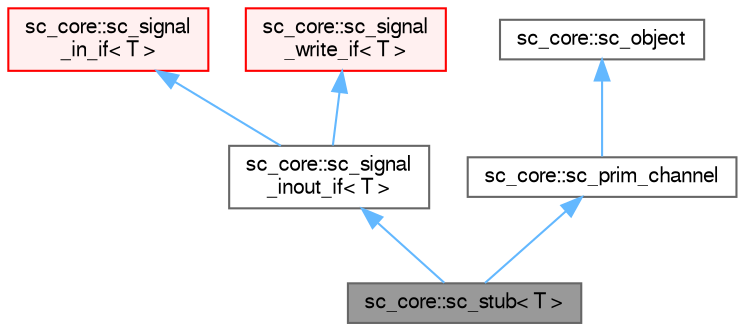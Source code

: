 digraph "sc_core::sc_stub&lt; T &gt;"
{
 // LATEX_PDF_SIZE
  bgcolor="transparent";
  edge [fontname=FreeSans,fontsize=10,labelfontname=FreeSans,labelfontsize=10];
  node [fontname=FreeSans,fontsize=10,shape=box,height=0.2,width=0.4];
  Node1 [id="Node000001",label="sc_core::sc_stub\< T \>",height=0.2,width=0.4,color="gray40", fillcolor="grey60", style="filled", fontcolor="black",tooltip=" "];
  Node2 -> Node1 [id="edge1_Node000001_Node000002",dir="back",color="steelblue1",style="solid",tooltip=" "];
  Node2 [id="Node000002",label="sc_core::sc_signal\l_inout_if\< T \>",height=0.2,width=0.4,color="gray40", fillcolor="white", style="filled",URL="$a01441.html",tooltip=" "];
  Node3 -> Node2 [id="edge2_Node000002_Node000003",dir="back",color="steelblue1",style="solid",tooltip=" "];
  Node3 [id="Node000003",label="sc_core::sc_signal\l_in_if\< T \>",height=0.2,width=0.4,color="red", fillcolor="#FFF0F0", style="filled",URL="$a01425.html",tooltip=" "];
  Node5 -> Node2 [id="edge3_Node000002_Node000005",dir="back",color="steelblue1",style="solid",tooltip=" "];
  Node5 [id="Node000005",label="sc_core::sc_signal\l_write_if\< T \>",height=0.2,width=0.4,color="red", fillcolor="#FFF0F0", style="filled",URL="$a01437.html",tooltip=" "];
  Node6 -> Node1 [id="edge4_Node000001_Node000006",dir="back",color="steelblue1",style="solid",tooltip=" "];
  Node6 [id="Node000006",label="sc_core::sc_prim_channel",height=0.2,width=0.4,color="gray40", fillcolor="white", style="filled",URL="$a01389.html",tooltip=" "];
  Node7 -> Node6 [id="edge5_Node000006_Node000007",dir="back",color="steelblue1",style="solid",tooltip=" "];
  Node7 [id="Node000007",label="sc_core::sc_object",height=0.2,width=0.4,color="gray40", fillcolor="white", style="filled",URL="$a02125.html",tooltip=" "];
}
